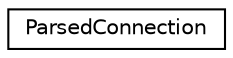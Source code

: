 digraph "Graphical Class Hierarchy"
{
 // LATEX_PDF_SIZE
  edge [fontname="Helvetica",fontsize="10",labelfontname="Helvetica",labelfontsize="10"];
  node [fontname="Helvetica",fontsize="10",shape=record];
  rankdir="LR";
  Node0 [label="ParsedConnection",height=0.2,width=0.4,color="black", fillcolor="white", style="filled",URL="$struct_parsed_connection.html",tooltip=" "];
}
